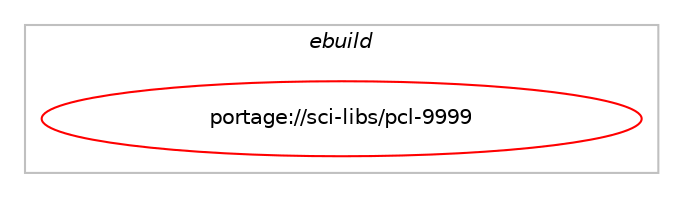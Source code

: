 digraph prolog {

# *************
# Graph options
# *************

newrank=true;
concentrate=true;
compound=true;
graph [rankdir=LR,fontname=Helvetica,fontsize=10,ranksep=1.5];#, ranksep=2.5, nodesep=0.2];
edge  [arrowhead=vee];
node  [fontname=Helvetica,fontsize=10];

# **********
# The ebuild
# **********

subgraph cluster_leftcol {
color=gray;
label=<<i>ebuild</i>>;
id [label="portage://sci-libs/pcl-9999", color=red, width=4, href="../sci-libs/pcl-9999.svg"];
}

# ****************
# The dependencies
# ****************

subgraph cluster_midcol {
color=gray;
label=<<i>dependencies</i>>;
subgraph cluster_compile {
fillcolor="#eeeeee";
style=filled;
label=<<i>compile</i>>;
# *** BEGIN UNKNOWN DEPENDENCY TYPE (TODO) ***
# id -> equal(use_conditional_group(positive,cuda,portage://sci-libs/pcl-9999,[package_dependency(portage://sci-libs/pcl-9999,install,no,dev-util,nvidia-cuda-toolkit,greaterequal,[4,,,4],[],[])]))
# *** END UNKNOWN DEPENDENCY TYPE (TODO) ***

# *** BEGIN UNKNOWN DEPENDENCY TYPE (TODO) ***
# id -> equal(use_conditional_group(positive,opengl,portage://sci-libs/pcl-9999,[package_dependency(portage://sci-libs/pcl-9999,install,no,virtual,opengl,none,[,,],[],[]),package_dependency(portage://sci-libs/pcl-9999,install,no,media-libs,freeglut,none,[,,],[],[])]))
# *** END UNKNOWN DEPENDENCY TYPE (TODO) ***

# *** BEGIN UNKNOWN DEPENDENCY TYPE (TODO) ***
# id -> equal(use_conditional_group(positive,openni,portage://sci-libs/pcl-9999,[package_dependency(portage://sci-libs/pcl-9999,install,no,dev-libs,OpenNI,none,[,,],[],[])]))
# *** END UNKNOWN DEPENDENCY TYPE (TODO) ***

# *** BEGIN UNKNOWN DEPENDENCY TYPE (TODO) ***
# id -> equal(use_conditional_group(positive,openni2,portage://sci-libs/pcl-9999,[package_dependency(portage://sci-libs/pcl-9999,install,no,dev-libs,OpenNI2,none,[,,],[],[])]))
# *** END UNKNOWN DEPENDENCY TYPE (TODO) ***

# *** BEGIN UNKNOWN DEPENDENCY TYPE (TODO) ***
# id -> equal(use_conditional_group(positive,pcap,portage://sci-libs/pcl-9999,[package_dependency(portage://sci-libs/pcl-9999,install,no,net-libs,libpcap,none,[,,],[],[])]))
# *** END UNKNOWN DEPENDENCY TYPE (TODO) ***

# *** BEGIN UNKNOWN DEPENDENCY TYPE (TODO) ***
# id -> equal(use_conditional_group(positive,png,portage://sci-libs/pcl-9999,[package_dependency(portage://sci-libs/pcl-9999,install,no,media-libs,libpng,none,[,,],[slot(0),equal],[])]))
# *** END UNKNOWN DEPENDENCY TYPE (TODO) ***

# *** BEGIN UNKNOWN DEPENDENCY TYPE (TODO) ***
# id -> equal(use_conditional_group(positive,qhull,portage://sci-libs/pcl-9999,[package_dependency(portage://sci-libs/pcl-9999,install,no,media-libs,qhull,none,[,,],any_same_slot,[])]))
# *** END UNKNOWN DEPENDENCY TYPE (TODO) ***

# *** BEGIN UNKNOWN DEPENDENCY TYPE (TODO) ***
# id -> equal(use_conditional_group(positive,qt5,portage://sci-libs/pcl-9999,[package_dependency(portage://sci-libs/pcl-9999,install,no,dev-qt,qtgui,none,[,,],[slot(5)],[]),package_dependency(portage://sci-libs/pcl-9999,install,no,dev-qt,qtcore,none,[,,],[slot(5)],[]),package_dependency(portage://sci-libs/pcl-9999,install,no,dev-qt,qtconcurrent,none,[,,],[slot(5)],[]),package_dependency(portage://sci-libs/pcl-9999,install,no,dev-qt,qtopengl,none,[,,],[slot(5)],[]),use_conditional_group(positive,vtk,portage://sci-libs/pcl-9999,[package_dependency(portage://sci-libs/pcl-9999,install,no,sci-libs,vtk,none,[,,],[],[use(enable(qt5),none)])])]))
# *** END UNKNOWN DEPENDENCY TYPE (TODO) ***

# *** BEGIN UNKNOWN DEPENDENCY TYPE (TODO) ***
# id -> equal(use_conditional_group(positive,qt6,portage://sci-libs/pcl-9999,[use_conditional_group(negative,qt5,portage://sci-libs/pcl-9999,[package_dependency(portage://sci-libs/pcl-9999,install,no,dev-qt,qtbase,none,[,,],[slot(6)],[use(enable(concurrent),none),use(enable(gui),none),use(enable(opengl),none)]),use_conditional_group(positive,vtk,portage://sci-libs/pcl-9999,[package_dependency(portage://sci-libs/pcl-9999,install,no,sci-libs,vtk,none,[,,],[],[use(disable(qt5),none),use(enable(qt6),none)])])])]))
# *** END UNKNOWN DEPENDENCY TYPE (TODO) ***

# *** BEGIN UNKNOWN DEPENDENCY TYPE (TODO) ***
# id -> equal(use_conditional_group(positive,test,portage://sci-libs/pcl-9999,[package_dependency(portage://sci-libs/pcl-9999,install,no,dev-cpp,gtest,none,[,,],[],[])]))
# *** END UNKNOWN DEPENDENCY TYPE (TODO) ***

# *** BEGIN UNKNOWN DEPENDENCY TYPE (TODO) ***
# id -> equal(use_conditional_group(positive,usb,portage://sci-libs/pcl-9999,[package_dependency(portage://sci-libs/pcl-9999,install,no,virtual,libusb,none,[,,],[slot(1)],[])]))
# *** END UNKNOWN DEPENDENCY TYPE (TODO) ***

# *** BEGIN UNKNOWN DEPENDENCY TYPE (TODO) ***
# id -> equal(use_conditional_group(positive,vtk,portage://sci-libs/pcl-9999,[package_dependency(portage://sci-libs/pcl-9999,install,no,sci-libs,vtk,greaterequal,[5.6,,,5.6],any_same_slot,[use(enable(imaging),none),use(enable(rendering),none),use(enable(views),none)])]))
# *** END UNKNOWN DEPENDENCY TYPE (TODO) ***

# *** BEGIN UNKNOWN DEPENDENCY TYPE (TODO) ***
# id -> equal(package_dependency(portage://sci-libs/pcl-9999,install,no,dev-cpp,eigen,none,[,,],[slot(3)],[]))
# *** END UNKNOWN DEPENDENCY TYPE (TODO) ***

# *** BEGIN UNKNOWN DEPENDENCY TYPE (TODO) ***
# id -> equal(package_dependency(portage://sci-libs/pcl-9999,install,no,dev-libs,boost,none,[,,],any_same_slot,[]))
# *** END UNKNOWN DEPENDENCY TYPE (TODO) ***

# *** BEGIN UNKNOWN DEPENDENCY TYPE (TODO) ***
# id -> equal(package_dependency(portage://sci-libs/pcl-9999,install,no,sci-libs,flann,greaterequal,[1.7.1,,,1.7.1],[],[]))
# *** END UNKNOWN DEPENDENCY TYPE (TODO) ***

# *** BEGIN UNKNOWN DEPENDENCY TYPE (TODO) ***
# id -> equal(package_dependency(portage://sci-libs/pcl-9999,install,strong,dev-cpp,metslib,none,[,,],[],[]))
# *** END UNKNOWN DEPENDENCY TYPE (TODO) ***

}
subgraph cluster_compileandrun {
fillcolor="#eeeeee";
style=filled;
label=<<i>compile and run</i>>;
}
subgraph cluster_run {
fillcolor="#eeeeee";
style=filled;
label=<<i>run</i>>;
# *** BEGIN UNKNOWN DEPENDENCY TYPE (TODO) ***
# id -> equal(use_conditional_group(positive,cuda,portage://sci-libs/pcl-9999,[package_dependency(portage://sci-libs/pcl-9999,run,no,dev-util,nvidia-cuda-toolkit,greaterequal,[4,,,4],[],[])]))
# *** END UNKNOWN DEPENDENCY TYPE (TODO) ***

# *** BEGIN UNKNOWN DEPENDENCY TYPE (TODO) ***
# id -> equal(use_conditional_group(positive,opengl,portage://sci-libs/pcl-9999,[package_dependency(portage://sci-libs/pcl-9999,run,no,virtual,opengl,none,[,,],[],[]),package_dependency(portage://sci-libs/pcl-9999,run,no,media-libs,freeglut,none,[,,],[],[])]))
# *** END UNKNOWN DEPENDENCY TYPE (TODO) ***

# *** BEGIN UNKNOWN DEPENDENCY TYPE (TODO) ***
# id -> equal(use_conditional_group(positive,openni,portage://sci-libs/pcl-9999,[package_dependency(portage://sci-libs/pcl-9999,run,no,dev-libs,OpenNI,none,[,,],[],[])]))
# *** END UNKNOWN DEPENDENCY TYPE (TODO) ***

# *** BEGIN UNKNOWN DEPENDENCY TYPE (TODO) ***
# id -> equal(use_conditional_group(positive,openni2,portage://sci-libs/pcl-9999,[package_dependency(portage://sci-libs/pcl-9999,run,no,dev-libs,OpenNI2,none,[,,],[],[])]))
# *** END UNKNOWN DEPENDENCY TYPE (TODO) ***

# *** BEGIN UNKNOWN DEPENDENCY TYPE (TODO) ***
# id -> equal(use_conditional_group(positive,pcap,portage://sci-libs/pcl-9999,[package_dependency(portage://sci-libs/pcl-9999,run,no,net-libs,libpcap,none,[,,],[],[])]))
# *** END UNKNOWN DEPENDENCY TYPE (TODO) ***

# *** BEGIN UNKNOWN DEPENDENCY TYPE (TODO) ***
# id -> equal(use_conditional_group(positive,png,portage://sci-libs/pcl-9999,[package_dependency(portage://sci-libs/pcl-9999,run,no,media-libs,libpng,none,[,,],[slot(0),equal],[])]))
# *** END UNKNOWN DEPENDENCY TYPE (TODO) ***

# *** BEGIN UNKNOWN DEPENDENCY TYPE (TODO) ***
# id -> equal(use_conditional_group(positive,qhull,portage://sci-libs/pcl-9999,[package_dependency(portage://sci-libs/pcl-9999,run,no,media-libs,qhull,none,[,,],any_same_slot,[])]))
# *** END UNKNOWN DEPENDENCY TYPE (TODO) ***

# *** BEGIN UNKNOWN DEPENDENCY TYPE (TODO) ***
# id -> equal(use_conditional_group(positive,qt5,portage://sci-libs/pcl-9999,[package_dependency(portage://sci-libs/pcl-9999,run,no,dev-qt,qtgui,none,[,,],[slot(5)],[]),package_dependency(portage://sci-libs/pcl-9999,run,no,dev-qt,qtcore,none,[,,],[slot(5)],[]),package_dependency(portage://sci-libs/pcl-9999,run,no,dev-qt,qtconcurrent,none,[,,],[slot(5)],[]),package_dependency(portage://sci-libs/pcl-9999,run,no,dev-qt,qtopengl,none,[,,],[slot(5)],[]),use_conditional_group(positive,vtk,portage://sci-libs/pcl-9999,[package_dependency(portage://sci-libs/pcl-9999,run,no,sci-libs,vtk,none,[,,],[],[use(enable(qt5),none)])])]))
# *** END UNKNOWN DEPENDENCY TYPE (TODO) ***

# *** BEGIN UNKNOWN DEPENDENCY TYPE (TODO) ***
# id -> equal(use_conditional_group(positive,qt6,portage://sci-libs/pcl-9999,[use_conditional_group(negative,qt5,portage://sci-libs/pcl-9999,[package_dependency(portage://sci-libs/pcl-9999,run,no,dev-qt,qtbase,none,[,,],[slot(6)],[use(enable(concurrent),none),use(enable(gui),none),use(enable(opengl),none)]),use_conditional_group(positive,vtk,portage://sci-libs/pcl-9999,[package_dependency(portage://sci-libs/pcl-9999,run,no,sci-libs,vtk,none,[,,],[],[use(disable(qt5),none),use(enable(qt6),none)])])])]))
# *** END UNKNOWN DEPENDENCY TYPE (TODO) ***

# *** BEGIN UNKNOWN DEPENDENCY TYPE (TODO) ***
# id -> equal(use_conditional_group(positive,usb,portage://sci-libs/pcl-9999,[package_dependency(portage://sci-libs/pcl-9999,run,no,virtual,libusb,none,[,,],[slot(1)],[])]))
# *** END UNKNOWN DEPENDENCY TYPE (TODO) ***

# *** BEGIN UNKNOWN DEPENDENCY TYPE (TODO) ***
# id -> equal(use_conditional_group(positive,vtk,portage://sci-libs/pcl-9999,[package_dependency(portage://sci-libs/pcl-9999,run,no,sci-libs,vtk,greaterequal,[5.6,,,5.6],any_same_slot,[use(enable(imaging),none),use(enable(rendering),none),use(enable(views),none)])]))
# *** END UNKNOWN DEPENDENCY TYPE (TODO) ***

# *** BEGIN UNKNOWN DEPENDENCY TYPE (TODO) ***
# id -> equal(package_dependency(portage://sci-libs/pcl-9999,run,no,dev-cpp,eigen,none,[,,],[slot(3)],[]))
# *** END UNKNOWN DEPENDENCY TYPE (TODO) ***

# *** BEGIN UNKNOWN DEPENDENCY TYPE (TODO) ***
# id -> equal(package_dependency(portage://sci-libs/pcl-9999,run,no,dev-libs,boost,none,[,,],any_same_slot,[]))
# *** END UNKNOWN DEPENDENCY TYPE (TODO) ***

# *** BEGIN UNKNOWN DEPENDENCY TYPE (TODO) ***
# id -> equal(package_dependency(portage://sci-libs/pcl-9999,run,no,sci-libs,flann,greaterequal,[1.7.1,,,1.7.1],[],[]))
# *** END UNKNOWN DEPENDENCY TYPE (TODO) ***

}
}

# **************
# The candidates
# **************

subgraph cluster_choices {
rank=same;
color=gray;
label=<<i>candidates</i>>;

}

}
